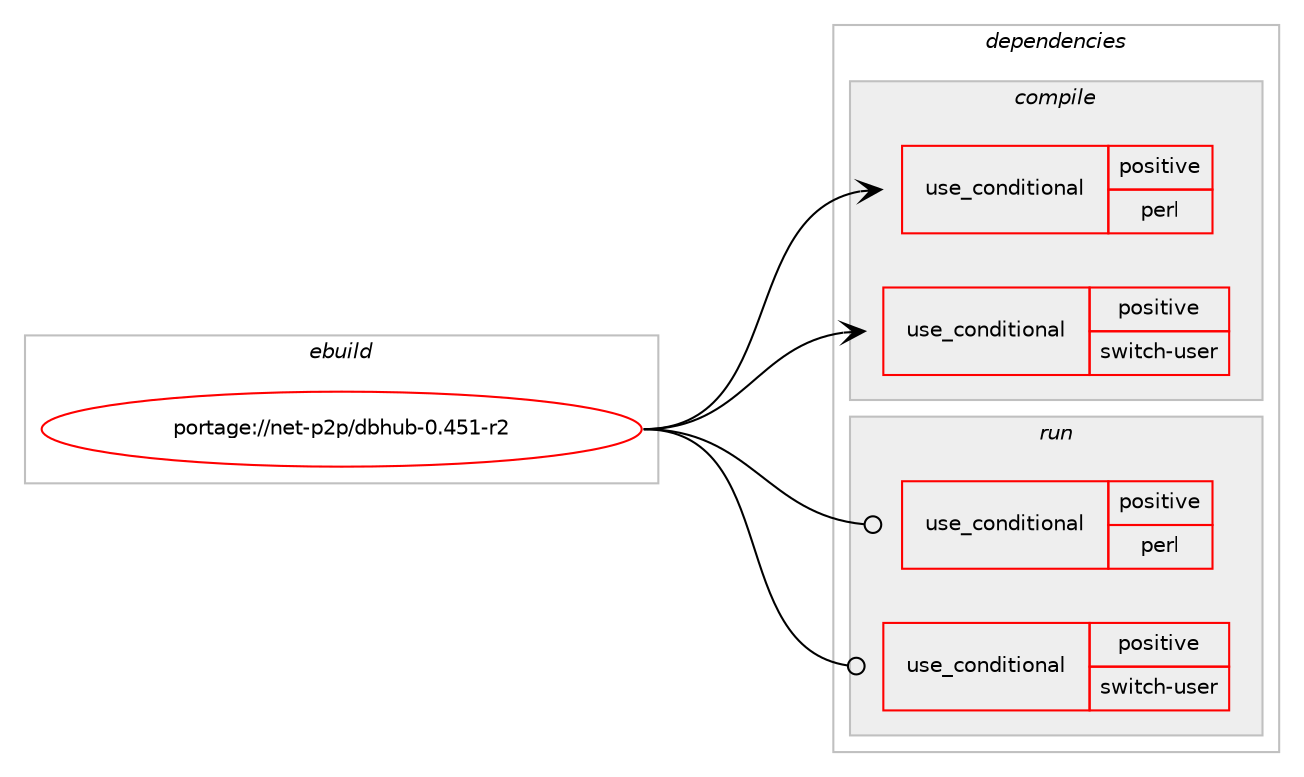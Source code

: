 digraph prolog {

# *************
# Graph options
# *************

newrank=true;
concentrate=true;
compound=true;
graph [rankdir=LR,fontname=Helvetica,fontsize=10,ranksep=1.5];#, ranksep=2.5, nodesep=0.2];
edge  [arrowhead=vee];
node  [fontname=Helvetica,fontsize=10];

# **********
# The ebuild
# **********

subgraph cluster_leftcol {
color=gray;
rank=same;
label=<<i>ebuild</i>>;
id [label="portage://net-p2p/dbhub-0.451-r2", color=red, width=4, href="../net-p2p/dbhub-0.451-r2.svg"];
}

# ****************
# The dependencies
# ****************

subgraph cluster_midcol {
color=gray;
label=<<i>dependencies</i>>;
subgraph cluster_compile {
fillcolor="#eeeeee";
style=filled;
label=<<i>compile</i>>;
subgraph cond97973 {
dependency192929 [label=<<TABLE BORDER="0" CELLBORDER="1" CELLSPACING="0" CELLPADDING="4"><TR><TD ROWSPAN="3" CELLPADDING="10">use_conditional</TD></TR><TR><TD>positive</TD></TR><TR><TD>perl</TD></TR></TABLE>>, shape=none, color=red];
# *** BEGIN UNKNOWN DEPENDENCY TYPE (TODO) ***
# dependency192929 -> package_dependency(portage://net-p2p/dbhub-0.451-r2,install,no,dev-lang,perl,none,[,,],any_same_slot,[])
# *** END UNKNOWN DEPENDENCY TYPE (TODO) ***

}
id:e -> dependency192929:w [weight=20,style="solid",arrowhead="vee"];
subgraph cond97974 {
dependency192930 [label=<<TABLE BORDER="0" CELLBORDER="1" CELLSPACING="0" CELLPADDING="4"><TR><TD ROWSPAN="3" CELLPADDING="10">use_conditional</TD></TR><TR><TD>positive</TD></TR><TR><TD>switch-user</TD></TR></TABLE>>, shape=none, color=red];
# *** BEGIN UNKNOWN DEPENDENCY TYPE (TODO) ***
# dependency192930 -> package_dependency(portage://net-p2p/dbhub-0.451-r2,install,no,sys-libs,libcap,none,[,,],[],[])
# *** END UNKNOWN DEPENDENCY TYPE (TODO) ***

}
id:e -> dependency192930:w [weight=20,style="solid",arrowhead="vee"];
# *** BEGIN UNKNOWN DEPENDENCY TYPE (TODO) ***
# id -> package_dependency(portage://net-p2p/dbhub-0.451-r2,install,no,virtual,libcrypt,none,[,,],any_same_slot,[])
# *** END UNKNOWN DEPENDENCY TYPE (TODO) ***

}
subgraph cluster_compileandrun {
fillcolor="#eeeeee";
style=filled;
label=<<i>compile and run</i>>;
}
subgraph cluster_run {
fillcolor="#eeeeee";
style=filled;
label=<<i>run</i>>;
subgraph cond97975 {
dependency192931 [label=<<TABLE BORDER="0" CELLBORDER="1" CELLSPACING="0" CELLPADDING="4"><TR><TD ROWSPAN="3" CELLPADDING="10">use_conditional</TD></TR><TR><TD>positive</TD></TR><TR><TD>perl</TD></TR></TABLE>>, shape=none, color=red];
# *** BEGIN UNKNOWN DEPENDENCY TYPE (TODO) ***
# dependency192931 -> package_dependency(portage://net-p2p/dbhub-0.451-r2,run,no,dev-lang,perl,none,[,,],any_same_slot,[])
# *** END UNKNOWN DEPENDENCY TYPE (TODO) ***

}
id:e -> dependency192931:w [weight=20,style="solid",arrowhead="odot"];
subgraph cond97976 {
dependency192932 [label=<<TABLE BORDER="0" CELLBORDER="1" CELLSPACING="0" CELLPADDING="4"><TR><TD ROWSPAN="3" CELLPADDING="10">use_conditional</TD></TR><TR><TD>positive</TD></TR><TR><TD>switch-user</TD></TR></TABLE>>, shape=none, color=red];
# *** BEGIN UNKNOWN DEPENDENCY TYPE (TODO) ***
# dependency192932 -> package_dependency(portage://net-p2p/dbhub-0.451-r2,run,no,sys-libs,libcap,none,[,,],[],[])
# *** END UNKNOWN DEPENDENCY TYPE (TODO) ***

}
id:e -> dependency192932:w [weight=20,style="solid",arrowhead="odot"];
# *** BEGIN UNKNOWN DEPENDENCY TYPE (TODO) ***
# id -> package_dependency(portage://net-p2p/dbhub-0.451-r2,run,no,virtual,libcrypt,none,[,,],any_same_slot,[])
# *** END UNKNOWN DEPENDENCY TYPE (TODO) ***

}
}

# **************
# The candidates
# **************

subgraph cluster_choices {
rank=same;
color=gray;
label=<<i>candidates</i>>;

}

}
